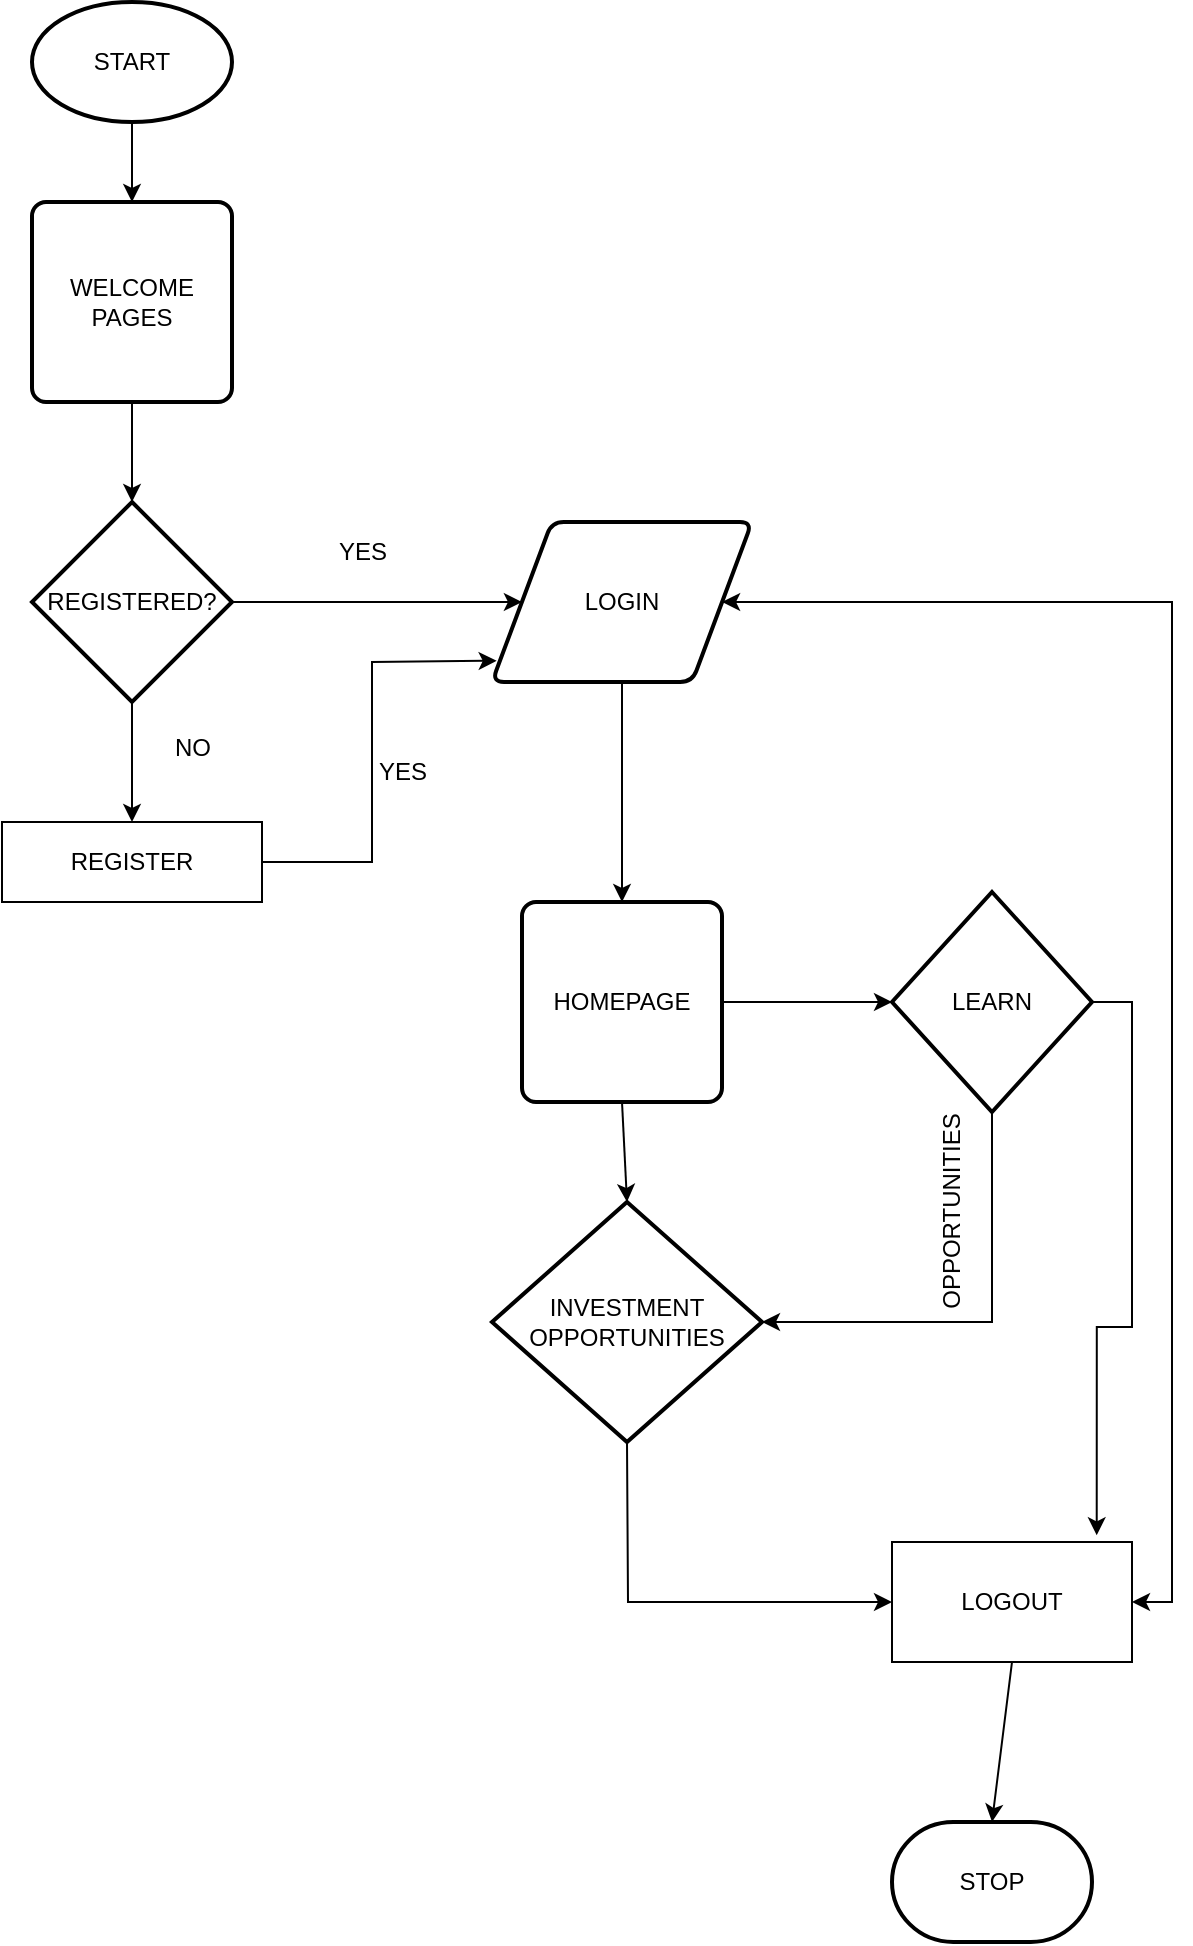 <mxfile version="22.1.7" type="device">
  <diagram name="Page-1" id="UIt4oFT6vnFcvA8xH-wc">
    <mxGraphModel dx="1221" dy="826" grid="1" gridSize="10" guides="1" tooltips="1" connect="1" arrows="1" fold="1" page="1" pageScale="1" pageWidth="850" pageHeight="1100" math="0" shadow="0">
      <root>
        <mxCell id="0" />
        <mxCell id="1" parent="0" />
        <mxCell id="JMkpRrbRe8zlzlUR4qUp-27" value="START" style="strokeWidth=2;html=1;shape=mxgraph.flowchart.start_1;whiteSpace=wrap;" vertex="1" parent="1">
          <mxGeometry x="230" y="30" width="100" height="60" as="geometry" />
        </mxCell>
        <mxCell id="JMkpRrbRe8zlzlUR4qUp-28" value="REGISTERED?" style="strokeWidth=2;html=1;shape=mxgraph.flowchart.decision;whiteSpace=wrap;" vertex="1" parent="1">
          <mxGeometry x="230" y="280" width="100" height="100" as="geometry" />
        </mxCell>
        <mxCell id="JMkpRrbRe8zlzlUR4qUp-29" value="WELCOME PAGES" style="rounded=1;whiteSpace=wrap;html=1;absoluteArcSize=1;arcSize=14;strokeWidth=2;" vertex="1" parent="1">
          <mxGeometry x="230" y="130" width="100" height="100" as="geometry" />
        </mxCell>
        <mxCell id="JMkpRrbRe8zlzlUR4qUp-30" value="REGISTER" style="rounded=0;whiteSpace=wrap;html=1;" vertex="1" parent="1">
          <mxGeometry x="215" y="440" width="130" height="40" as="geometry" />
        </mxCell>
        <mxCell id="JMkpRrbRe8zlzlUR4qUp-31" value="LOGIN" style="shape=parallelogram;html=1;strokeWidth=2;perimeter=parallelogramPerimeter;whiteSpace=wrap;rounded=1;arcSize=12;size=0.23;" vertex="1" parent="1">
          <mxGeometry x="460" y="290" width="130" height="80" as="geometry" />
        </mxCell>
        <mxCell id="JMkpRrbRe8zlzlUR4qUp-33" value="HOMEPAGE" style="rounded=1;whiteSpace=wrap;html=1;absoluteArcSize=1;arcSize=14;strokeWidth=2;" vertex="1" parent="1">
          <mxGeometry x="475" y="480" width="100" height="100" as="geometry" />
        </mxCell>
        <mxCell id="JMkpRrbRe8zlzlUR4qUp-34" value="LEARN" style="strokeWidth=2;html=1;shape=mxgraph.flowchart.decision;whiteSpace=wrap;" vertex="1" parent="1">
          <mxGeometry x="660" y="475" width="100" height="110" as="geometry" />
        </mxCell>
        <mxCell id="JMkpRrbRe8zlzlUR4qUp-35" value="INVESTMENT&lt;br&gt;OPPORTUNITIES" style="strokeWidth=2;html=1;shape=mxgraph.flowchart.decision;whiteSpace=wrap;" vertex="1" parent="1">
          <mxGeometry x="460" y="630" width="135" height="120" as="geometry" />
        </mxCell>
        <mxCell id="JMkpRrbRe8zlzlUR4qUp-36" value="LOGOUT" style="rounded=0;whiteSpace=wrap;html=1;" vertex="1" parent="1">
          <mxGeometry x="660" y="800" width="120" height="60" as="geometry" />
        </mxCell>
        <mxCell id="JMkpRrbRe8zlzlUR4qUp-37" value="STOP" style="strokeWidth=2;html=1;shape=mxgraph.flowchart.terminator;whiteSpace=wrap;" vertex="1" parent="1">
          <mxGeometry x="660" y="940" width="100" height="60" as="geometry" />
        </mxCell>
        <mxCell id="JMkpRrbRe8zlzlUR4qUp-38" value="" style="endArrow=classic;html=1;rounded=0;entryX=0.5;entryY=0;entryDx=0;entryDy=0;exitX=0.5;exitY=1;exitDx=0;exitDy=0;exitPerimeter=0;" edge="1" parent="1" source="JMkpRrbRe8zlzlUR4qUp-27" target="JMkpRrbRe8zlzlUR4qUp-29">
          <mxGeometry width="50" height="50" relative="1" as="geometry">
            <mxPoint x="390" y="450" as="sourcePoint" />
            <mxPoint x="440" y="400" as="targetPoint" />
            <Array as="points" />
          </mxGeometry>
        </mxCell>
        <mxCell id="JMkpRrbRe8zlzlUR4qUp-39" value="" style="endArrow=classic;html=1;rounded=0;exitX=0.5;exitY=1;exitDx=0;exitDy=0;entryX=0.5;entryY=0;entryDx=0;entryDy=0;entryPerimeter=0;" edge="1" parent="1" source="JMkpRrbRe8zlzlUR4qUp-29" target="JMkpRrbRe8zlzlUR4qUp-28">
          <mxGeometry width="50" height="50" relative="1" as="geometry">
            <mxPoint x="390" y="450" as="sourcePoint" />
            <mxPoint x="440" y="400" as="targetPoint" />
          </mxGeometry>
        </mxCell>
        <mxCell id="JMkpRrbRe8zlzlUR4qUp-40" value="" style="endArrow=classic;html=1;rounded=0;entryX=0;entryY=0.5;entryDx=0;entryDy=0;exitX=1;exitY=0.5;exitDx=0;exitDy=0;exitPerimeter=0;" edge="1" parent="1" source="JMkpRrbRe8zlzlUR4qUp-28" target="JMkpRrbRe8zlzlUR4qUp-31">
          <mxGeometry width="50" height="50" relative="1" as="geometry">
            <mxPoint x="390" y="450" as="sourcePoint" />
            <mxPoint x="440" y="400" as="targetPoint" />
          </mxGeometry>
        </mxCell>
        <mxCell id="JMkpRrbRe8zlzlUR4qUp-41" value="YES" style="text;html=1;align=center;verticalAlign=middle;resizable=0;points=[];autosize=1;strokeColor=none;fillColor=none;" vertex="1" parent="1">
          <mxGeometry x="370" y="290" width="50" height="30" as="geometry" />
        </mxCell>
        <mxCell id="JMkpRrbRe8zlzlUR4qUp-42" value="" style="endArrow=classic;html=1;rounded=0;exitX=0.5;exitY=1;exitDx=0;exitDy=0;exitPerimeter=0;entryX=0.5;entryY=0;entryDx=0;entryDy=0;" edge="1" parent="1" source="JMkpRrbRe8zlzlUR4qUp-28" target="JMkpRrbRe8zlzlUR4qUp-30">
          <mxGeometry width="50" height="50" relative="1" as="geometry">
            <mxPoint x="390" y="450" as="sourcePoint" />
            <mxPoint x="440" y="400" as="targetPoint" />
          </mxGeometry>
        </mxCell>
        <mxCell id="JMkpRrbRe8zlzlUR4qUp-43" value="NO" style="text;html=1;align=center;verticalAlign=middle;resizable=0;points=[];autosize=1;strokeColor=none;fillColor=none;" vertex="1" parent="1">
          <mxGeometry x="290" y="388" width="40" height="30" as="geometry" />
        </mxCell>
        <mxCell id="JMkpRrbRe8zlzlUR4qUp-44" value="" style="endArrow=classic;html=1;rounded=0;entryX=0.018;entryY=0.867;entryDx=0;entryDy=0;entryPerimeter=0;exitX=1;exitY=0.5;exitDx=0;exitDy=0;" edge="1" parent="1" source="JMkpRrbRe8zlzlUR4qUp-30" target="JMkpRrbRe8zlzlUR4qUp-31">
          <mxGeometry width="50" height="50" relative="1" as="geometry">
            <mxPoint x="390" y="450" as="sourcePoint" />
            <mxPoint x="440" y="400" as="targetPoint" />
            <Array as="points">
              <mxPoint x="400" y="460" />
              <mxPoint x="400" y="360" />
            </Array>
          </mxGeometry>
        </mxCell>
        <mxCell id="JMkpRrbRe8zlzlUR4qUp-45" value="YES" style="text;html=1;align=center;verticalAlign=middle;resizable=0;points=[];autosize=1;strokeColor=none;fillColor=none;" vertex="1" parent="1">
          <mxGeometry x="390" y="400" width="50" height="30" as="geometry" />
        </mxCell>
        <mxCell id="JMkpRrbRe8zlzlUR4qUp-47" value="" style="endArrow=classic;html=1;rounded=0;entryX=0.5;entryY=0;entryDx=0;entryDy=0;exitX=0.5;exitY=1;exitDx=0;exitDy=0;" edge="1" parent="1" source="JMkpRrbRe8zlzlUR4qUp-31" target="JMkpRrbRe8zlzlUR4qUp-33">
          <mxGeometry width="50" height="50" relative="1" as="geometry">
            <mxPoint x="400" y="450" as="sourcePoint" />
            <mxPoint x="450" y="400" as="targetPoint" />
          </mxGeometry>
        </mxCell>
        <mxCell id="JMkpRrbRe8zlzlUR4qUp-48" value="" style="endArrow=classic;html=1;rounded=0;entryX=0.5;entryY=0;entryDx=0;entryDy=0;entryPerimeter=0;exitX=0.5;exitY=1;exitDx=0;exitDy=0;" edge="1" parent="1" source="JMkpRrbRe8zlzlUR4qUp-33" target="JMkpRrbRe8zlzlUR4qUp-35">
          <mxGeometry width="50" height="50" relative="1" as="geometry">
            <mxPoint x="400" y="450" as="sourcePoint" />
            <mxPoint x="450" y="400" as="targetPoint" />
          </mxGeometry>
        </mxCell>
        <mxCell id="JMkpRrbRe8zlzlUR4qUp-49" value="" style="endArrow=classic;html=1;rounded=0;entryX=0;entryY=0.5;entryDx=0;entryDy=0;entryPerimeter=0;exitX=1;exitY=0.5;exitDx=0;exitDy=0;" edge="1" parent="1" source="JMkpRrbRe8zlzlUR4qUp-33" target="JMkpRrbRe8zlzlUR4qUp-34">
          <mxGeometry width="50" height="50" relative="1" as="geometry">
            <mxPoint x="400" y="450" as="sourcePoint" />
            <mxPoint x="450" y="400" as="targetPoint" />
          </mxGeometry>
        </mxCell>
        <mxCell id="JMkpRrbRe8zlzlUR4qUp-51" value="" style="endArrow=classic;html=1;rounded=0;entryX=0;entryY=0.5;entryDx=0;entryDy=0;exitX=0.5;exitY=1;exitDx=0;exitDy=0;exitPerimeter=0;" edge="1" parent="1" source="JMkpRrbRe8zlzlUR4qUp-35" target="JMkpRrbRe8zlzlUR4qUp-36">
          <mxGeometry width="50" height="50" relative="1" as="geometry">
            <mxPoint x="400" y="450" as="sourcePoint" />
            <mxPoint x="450" y="400" as="targetPoint" />
            <Array as="points">
              <mxPoint x="528" y="830" />
            </Array>
          </mxGeometry>
        </mxCell>
        <mxCell id="JMkpRrbRe8zlzlUR4qUp-52" value="" style="endArrow=classic;html=1;rounded=0;entryX=0.5;entryY=0;entryDx=0;entryDy=0;entryPerimeter=0;exitX=0.5;exitY=1;exitDx=0;exitDy=0;" edge="1" parent="1" source="JMkpRrbRe8zlzlUR4qUp-36" target="JMkpRrbRe8zlzlUR4qUp-37">
          <mxGeometry width="50" height="50" relative="1" as="geometry">
            <mxPoint x="400" y="450" as="sourcePoint" />
            <mxPoint x="450" y="400" as="targetPoint" />
          </mxGeometry>
        </mxCell>
        <mxCell id="JMkpRrbRe8zlzlUR4qUp-54" value="" style="endArrow=classic;startArrow=classic;html=1;rounded=0;entryX=1;entryY=0.5;entryDx=0;entryDy=0;" edge="1" parent="1" target="JMkpRrbRe8zlzlUR4qUp-31">
          <mxGeometry width="50" height="50" relative="1" as="geometry">
            <mxPoint x="780" y="830" as="sourcePoint" />
            <mxPoint x="450" y="400" as="targetPoint" />
            <Array as="points">
              <mxPoint x="800" y="830" />
              <mxPoint x="800" y="690" />
              <mxPoint x="800" y="330" />
            </Array>
          </mxGeometry>
        </mxCell>
        <mxCell id="JMkpRrbRe8zlzlUR4qUp-56" style="edgeStyle=orthogonalEdgeStyle;rounded=0;orthogonalLoop=1;jettySize=auto;html=1;exitX=0.5;exitY=1;exitDx=0;exitDy=0;exitPerimeter=0;entryX=1;entryY=0.5;entryDx=0;entryDy=0;entryPerimeter=0;" edge="1" parent="1" source="JMkpRrbRe8zlzlUR4qUp-34" target="JMkpRrbRe8zlzlUR4qUp-35">
          <mxGeometry relative="1" as="geometry" />
        </mxCell>
        <mxCell id="JMkpRrbRe8zlzlUR4qUp-57" style="edgeStyle=orthogonalEdgeStyle;rounded=0;orthogonalLoop=1;jettySize=auto;html=1;exitX=1;exitY=0.5;exitDx=0;exitDy=0;exitPerimeter=0;entryX=0.853;entryY=-0.056;entryDx=0;entryDy=0;entryPerimeter=0;" edge="1" parent="1" source="JMkpRrbRe8zlzlUR4qUp-34" target="JMkpRrbRe8zlzlUR4qUp-36">
          <mxGeometry relative="1" as="geometry" />
        </mxCell>
        <mxCell id="JMkpRrbRe8zlzlUR4qUp-58" value="OPPORTUNITIES" style="text;html=1;align=center;verticalAlign=middle;resizable=0;points=[];autosize=1;strokeColor=none;fillColor=none;rotation=-90;" vertex="1" parent="1">
          <mxGeometry x="630" y="620" width="120" height="30" as="geometry" />
        </mxCell>
      </root>
    </mxGraphModel>
  </diagram>
</mxfile>
